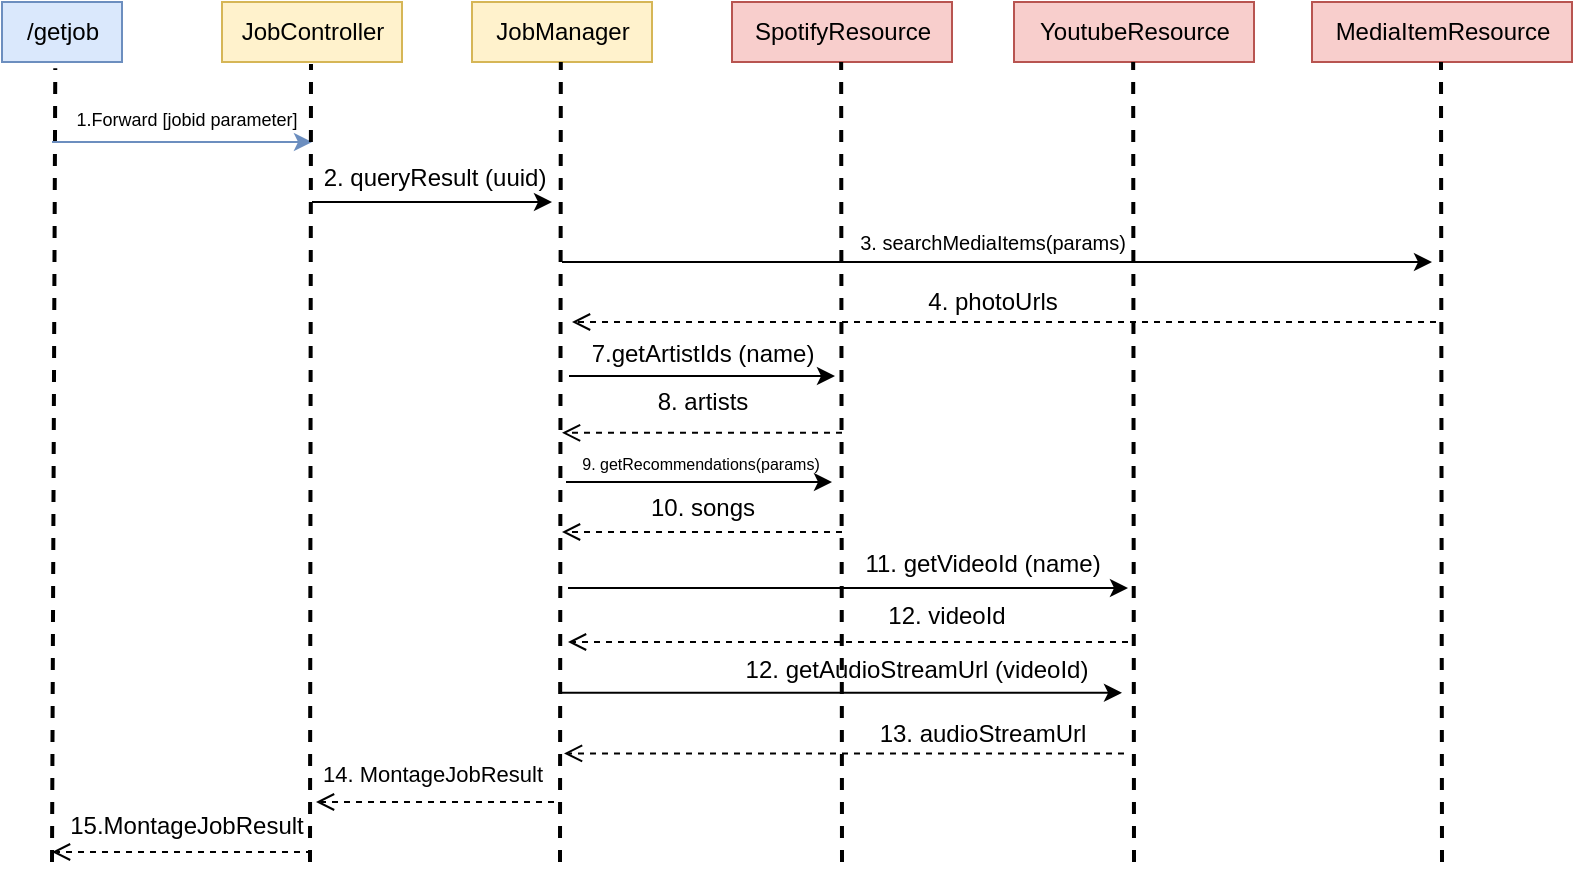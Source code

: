 <mxfile version="13.1.3" type="device"><diagram id="qH1ncW4qxQB80pAKOU6x" name="Page-1"><mxGraphModel dx="992" dy="703" grid="1" gridSize="10" guides="1" tooltips="1" connect="1" arrows="1" fold="1" page="1" pageScale="1" pageWidth="1169" pageHeight="827" math="0" shadow="0"><root><mxCell id="0"/><mxCell id="1" parent="0"/><mxCell id="cnIIfBW7Rt-ctht3rXqw-2" value="/getjob" style="text;html=1;align=center;verticalAlign=middle;resizable=0;points=[];autosize=1;fillColor=#dae8fc;strokeColor=#6c8ebf;spacing=4;" parent="1" vertex="1"><mxGeometry x="175" y="130" width="60" height="30" as="geometry"/></mxCell><mxCell id="cnIIfBW7Rt-ctht3rXqw-8" value="" style="endArrow=none;dashed=1;html=1;entryX=0.444;entryY=1.105;entryDx=0;entryDy=0;entryPerimeter=0;fillColor=#dae8fc;strokeColor=#000000;strokeWidth=2;" parent="1" target="cnIIfBW7Rt-ctht3rXqw-2" edge="1"><mxGeometry width="50" height="50" relative="1" as="geometry"><mxPoint x="200" y="560" as="sourcePoint"/><mxPoint x="480" y="350" as="targetPoint"/></mxGeometry></mxCell><mxCell id="cnIIfBW7Rt-ctht3rXqw-11" value="" style="endArrow=classic;html=1;fillColor=#dae8fc;strokeColor=#6c8ebf;" parent="1" edge="1"><mxGeometry width="50" height="50" relative="1" as="geometry"><mxPoint x="200" y="200" as="sourcePoint"/><mxPoint x="330" y="200" as="targetPoint"/></mxGeometry></mxCell><mxCell id="n_02QQz2wLilFaZ5FAp_-4" value="MediaItemResource" style="text;html=1;align=center;verticalAlign=middle;resizable=0;points=[];autosize=1;fillColor=#f8cecc;strokeColor=#b85450;spacing=3;" vertex="1" parent="1"><mxGeometry x="830" y="130" width="130" height="30" as="geometry"/></mxCell><mxCell id="n_02QQz2wLilFaZ5FAp_-6" value="JobManager" style="text;html=1;align=center;verticalAlign=middle;resizable=0;points=[];autosize=1;fillColor=#fff2cc;strokeColor=#d6b656;spacing=4;" vertex="1" parent="1"><mxGeometry x="410" y="130" width="90" height="30" as="geometry"/></mxCell><mxCell id="n_02QQz2wLilFaZ5FAp_-7" value="JobController" style="text;html=1;align=center;verticalAlign=middle;resizable=0;points=[];autosize=1;fillColor=#fff2cc;strokeColor=#d6b656;spacing=4;" vertex="1" parent="1"><mxGeometry x="285" y="130" width="90" height="30" as="geometry"/></mxCell><mxCell id="n_02QQz2wLilFaZ5FAp_-23" value="" style="endArrow=classic;html=1;fillColor=#dae8fc;strokeColor=#000000;" edge="1" parent="1"><mxGeometry width="50" height="50" relative="1" as="geometry"><mxPoint x="455" y="260" as="sourcePoint"/><mxPoint x="890" y="260" as="targetPoint"/></mxGeometry></mxCell><mxCell id="n_02QQz2wLilFaZ5FAp_-24" value="" style="endArrow=open;html=1;fillColor=#dae8fc;strokeColor=#000000;dashed=1;endFill=0;startSize=20;endSize=7;jumpSize=18;jumpStyle=none;rounded=0;strokeWidth=1;" edge="1" parent="1"><mxGeometry width="50" height="50" relative="1" as="geometry"><mxPoint x="892" y="290" as="sourcePoint"/><mxPoint x="460" y="290" as="targetPoint"/></mxGeometry></mxCell><mxCell id="n_02QQz2wLilFaZ5FAp_-25" value="" style="endArrow=none;dashed=1;html=1;entryX=0.444;entryY=1.105;entryDx=0;entryDy=0;entryPerimeter=0;fillColor=#dae8fc;strokeColor=#000000;strokeWidth=2;" edge="1" parent="1"><mxGeometry width="50" height="50" relative="1" as="geometry"><mxPoint x="329" y="560" as="sourcePoint"/><mxPoint x="329.5" y="161.0" as="targetPoint"/></mxGeometry></mxCell><mxCell id="n_02QQz2wLilFaZ5FAp_-28" value="" style="endArrow=none;dashed=1;html=1;entryX=0.444;entryY=1.105;entryDx=0;entryDy=0;entryPerimeter=0;fillColor=#dae8fc;strokeColor=#000000;strokeWidth=2;" edge="1" parent="1"><mxGeometry width="50" height="50" relative="1" as="geometry"><mxPoint x="454" y="560" as="sourcePoint"/><mxPoint x="454.41" y="160" as="targetPoint"/></mxGeometry></mxCell><mxCell id="n_02QQz2wLilFaZ5FAp_-32" value="" style="endArrow=none;dashed=1;html=1;entryX=0.444;entryY=1.105;entryDx=0;entryDy=0;entryPerimeter=0;fillColor=#dae8fc;strokeColor=#000000;strokeWidth=2;" edge="1" parent="1"><mxGeometry width="50" height="50" relative="1" as="geometry"><mxPoint x="895" y="560" as="sourcePoint"/><mxPoint x="894.5" y="160" as="targetPoint"/></mxGeometry></mxCell><mxCell id="n_02QQz2wLilFaZ5FAp_-35" value="SpotifyResource" style="text;html=1;align=center;verticalAlign=middle;resizable=0;points=[];autosize=1;fillColor=#f8cecc;strokeColor=#b85450;spacing=3;" vertex="1" parent="1"><mxGeometry x="540" y="130" width="110" height="30" as="geometry"/></mxCell><mxCell id="n_02QQz2wLilFaZ5FAp_-36" value="YoutubeResource" style="text;html=1;align=center;verticalAlign=middle;resizable=0;points=[];autosize=1;fillColor=#f8cecc;strokeColor=#b85450;spacing=3;" vertex="1" parent="1"><mxGeometry x="681" y="130" width="120" height="30" as="geometry"/></mxCell><mxCell id="n_02QQz2wLilFaZ5FAp_-37" value="" style="endArrow=none;dashed=1;html=1;entryX=0.444;entryY=1.105;entryDx=0;entryDy=0;entryPerimeter=0;fillColor=#dae8fc;strokeColor=#000000;strokeWidth=2;" edge="1" parent="1"><mxGeometry width="50" height="50" relative="1" as="geometry"><mxPoint x="595" y="560" as="sourcePoint"/><mxPoint x="594.58" y="160" as="targetPoint"/></mxGeometry></mxCell><mxCell id="n_02QQz2wLilFaZ5FAp_-38" value="" style="endArrow=none;dashed=1;html=1;entryX=0.444;entryY=1.105;entryDx=0;entryDy=0;entryPerimeter=0;fillColor=#dae8fc;strokeColor=#000000;strokeWidth=2;" edge="1" parent="1"><mxGeometry width="50" height="50" relative="1" as="geometry"><mxPoint x="741" y="560" as="sourcePoint"/><mxPoint x="740.58" y="160" as="targetPoint"/></mxGeometry></mxCell><mxCell id="n_02QQz2wLilFaZ5FAp_-39" value="" style="endArrow=classic;html=1;fillColor=#dae8fc;strokeColor=#000000;" edge="1" parent="1"><mxGeometry width="50" height="50" relative="1" as="geometry"><mxPoint x="330" y="230" as="sourcePoint"/><mxPoint x="450" y="230" as="targetPoint"/></mxGeometry></mxCell><mxCell id="n_02QQz2wLilFaZ5FAp_-40" value="" style="endArrow=classic;html=1;fillColor=#dae8fc;strokeColor=#000000;" edge="1" parent="1"><mxGeometry width="50" height="50" relative="1" as="geometry"><mxPoint x="457" y="370" as="sourcePoint"/><mxPoint x="590" y="370" as="targetPoint"/></mxGeometry></mxCell><mxCell id="n_02QQz2wLilFaZ5FAp_-41" value="" style="endArrow=open;html=1;fillColor=#dae8fc;strokeColor=#000000;dashed=1;endFill=0;startSize=20;endSize=7;jumpSize=18;jumpStyle=none;rounded=0;strokeWidth=1;" edge="1" parent="1"><mxGeometry width="50" height="50" relative="1" as="geometry"><mxPoint x="595" y="395" as="sourcePoint"/><mxPoint x="455" y="395" as="targetPoint"/></mxGeometry></mxCell><mxCell id="n_02QQz2wLilFaZ5FAp_-42" value="" style="endArrow=classic;html=1;fillColor=#dae8fc;strokeColor=#000000;" edge="1" parent="1"><mxGeometry width="50" height="50" relative="1" as="geometry"><mxPoint x="458" y="423" as="sourcePoint"/><mxPoint x="738" y="423" as="targetPoint"/></mxGeometry></mxCell><mxCell id="n_02QQz2wLilFaZ5FAp_-43" value="" style="endArrow=open;html=1;fillColor=#dae8fc;strokeColor=#000000;dashed=1;endFill=0;startSize=20;endSize=7;jumpSize=18;jumpStyle=none;rounded=0;strokeWidth=1;" edge="1" parent="1"><mxGeometry width="50" height="50" relative="1" as="geometry"><mxPoint x="738" y="450" as="sourcePoint"/><mxPoint x="458" y="450" as="targetPoint"/></mxGeometry></mxCell><mxCell id="n_02QQz2wLilFaZ5FAp_-44" value="" style="endArrow=open;html=1;fillColor=#dae8fc;strokeColor=#000000;dashed=1;endFill=0;startSize=20;endSize=7;jumpSize=18;jumpStyle=none;rounded=0;strokeWidth=1;" edge="1" parent="1"><mxGeometry width="50" height="50" relative="1" as="geometry"><mxPoint x="451" y="530" as="sourcePoint"/><mxPoint x="332" y="530.0" as="targetPoint"/></mxGeometry></mxCell><mxCell id="n_02QQz2wLilFaZ5FAp_-45" value="" style="endArrow=open;html=1;fillColor=#dae8fc;strokeColor=#000000;dashed=1;endFill=0;startSize=20;endSize=7;jumpSize=18;jumpStyle=none;rounded=0;strokeWidth=1;" edge="1" parent="1"><mxGeometry width="50" height="50" relative="1" as="geometry"><mxPoint x="330" y="555" as="sourcePoint"/><mxPoint x="200" y="555.0" as="targetPoint"/></mxGeometry></mxCell><mxCell id="n_02QQz2wLilFaZ5FAp_-46" value="&lt;font style=&quot;font-size: 10px&quot;&gt;3. searchMediaItems(params)&lt;/font&gt;" style="text;html=1;align=center;verticalAlign=middle;resizable=0;points=[];autosize=1;" vertex="1" parent="1"><mxGeometry x="595" y="240" width="150" height="20" as="geometry"/></mxCell><mxCell id="n_02QQz2wLilFaZ5FAp_-47" value="4. photoUrls" style="text;html=1;align=center;verticalAlign=middle;resizable=0;points=[];autosize=1;" vertex="1" parent="1"><mxGeometry x="630" y="270" width="80" height="20" as="geometry"/></mxCell><mxCell id="n_02QQz2wLilFaZ5FAp_-53" value="&lt;font style=&quot;font-size: 8px&quot;&gt;9. getRecommendations(params)&lt;/font&gt;" style="text;html=1;align=center;verticalAlign=middle;resizable=0;points=[];autosize=1;" vertex="1" parent="1"><mxGeometry x="459" y="350" width="130" height="20" as="geometry"/></mxCell><mxCell id="n_02QQz2wLilFaZ5FAp_-54" value="10. songs" style="text;html=1;align=center;verticalAlign=middle;resizable=0;points=[];autosize=1;" vertex="1" parent="1"><mxGeometry x="490" y="373" width="70" height="20" as="geometry"/></mxCell><mxCell id="n_02QQz2wLilFaZ5FAp_-55" value="11. getVideoId (name)" style="text;html=1;align=center;verticalAlign=middle;resizable=0;points=[];autosize=1;" vertex="1" parent="1"><mxGeometry x="600" y="401" width="130" height="20" as="geometry"/></mxCell><mxCell id="n_02QQz2wLilFaZ5FAp_-56" value="12. videoId" style="text;html=1;align=center;verticalAlign=middle;resizable=0;points=[];autosize=1;" vertex="1" parent="1"><mxGeometry x="612" y="427" width="70" height="20" as="geometry"/></mxCell><mxCell id="n_02QQz2wLilFaZ5FAp_-57" value="&lt;font style=&quot;font-size: 9px&quot;&gt;1.Forward [jobid parameter]&lt;/font&gt;" style="text;html=1;align=center;verticalAlign=middle;resizable=0;points=[];autosize=1;" vertex="1" parent="1"><mxGeometry x="202" y="178" width="130" height="20" as="geometry"/></mxCell><mxCell id="n_02QQz2wLilFaZ5FAp_-58" value="2. queryResult (uuid)" style="text;html=1;align=center;verticalAlign=middle;resizable=0;points=[];autosize=1;" vertex="1" parent="1"><mxGeometry x="326" y="208" width="130" height="20" as="geometry"/></mxCell><mxCell id="n_02QQz2wLilFaZ5FAp_-59" value="&lt;font style=&quot;font-size: 11px&quot;&gt;14. MontageJobResult&lt;/font&gt;" style="text;html=1;align=center;verticalAlign=middle;resizable=0;points=[];autosize=1;" vertex="1" parent="1"><mxGeometry x="325" y="506" width="130" height="20" as="geometry"/></mxCell><mxCell id="n_02QQz2wLilFaZ5FAp_-60" value="15.MontageJobResult" style="text;html=1;align=center;verticalAlign=middle;resizable=0;points=[];autosize=1;" vertex="1" parent="1"><mxGeometry x="202" y="532" width="130" height="20" as="geometry"/></mxCell><mxCell id="n_02QQz2wLilFaZ5FAp_-61" value="" style="endArrow=classic;html=1;fillColor=#dae8fc;strokeColor=#000000;" edge="1" parent="1"><mxGeometry width="50" height="50" relative="1" as="geometry"><mxPoint x="458.5" y="317" as="sourcePoint"/><mxPoint x="591.5" y="317" as="targetPoint"/></mxGeometry></mxCell><mxCell id="n_02QQz2wLilFaZ5FAp_-62" value="" style="endArrow=open;html=1;fillColor=#dae8fc;strokeColor=#000000;dashed=1;endFill=0;startSize=20;endSize=7;jumpSize=18;jumpStyle=none;rounded=0;strokeWidth=1;" edge="1" parent="1"><mxGeometry width="50" height="50" relative="1" as="geometry"><mxPoint x="595" y="345.43" as="sourcePoint"/><mxPoint x="455" y="345.43" as="targetPoint"/></mxGeometry></mxCell><mxCell id="n_02QQz2wLilFaZ5FAp_-63" value="7.getArtistIds (name)" style="text;html=1;align=center;verticalAlign=middle;resizable=0;points=[];autosize=1;" vertex="1" parent="1"><mxGeometry x="460" y="296" width="130" height="20" as="geometry"/></mxCell><mxCell id="n_02QQz2wLilFaZ5FAp_-64" value="8. artists" style="text;html=1;align=center;verticalAlign=middle;resizable=0;points=[];autosize=1;" vertex="1" parent="1"><mxGeometry x="495" y="320" width="60" height="20" as="geometry"/></mxCell><mxCell id="n_02QQz2wLilFaZ5FAp_-65" value="" style="endArrow=classic;html=1;fillColor=#dae8fc;strokeColor=#000000;" edge="1" parent="1"><mxGeometry width="50" height="50" relative="1" as="geometry"><mxPoint x="455" y="475.43" as="sourcePoint"/><mxPoint x="735" y="475.43" as="targetPoint"/></mxGeometry></mxCell><mxCell id="n_02QQz2wLilFaZ5FAp_-66" value="12. getAudioStreamUrl (videoId)" style="text;html=1;align=center;verticalAlign=middle;resizable=0;points=[];autosize=1;" vertex="1" parent="1"><mxGeometry x="537" y="454" width="190" height="20" as="geometry"/></mxCell><mxCell id="n_02QQz2wLilFaZ5FAp_-67" value="" style="endArrow=open;html=1;fillColor=#dae8fc;strokeColor=#000000;dashed=1;endFill=0;startSize=20;endSize=7;jumpSize=18;jumpStyle=none;rounded=0;strokeWidth=1;" edge="1" parent="1"><mxGeometry width="50" height="50" relative="1" as="geometry"><mxPoint x="736" y="505.71" as="sourcePoint"/><mxPoint x="456" y="505.71" as="targetPoint"/></mxGeometry></mxCell><mxCell id="n_02QQz2wLilFaZ5FAp_-68" value="13. audioStreamUrl" style="text;html=1;align=center;verticalAlign=middle;resizable=0;points=[];autosize=1;" vertex="1" parent="1"><mxGeometry x="605" y="486" width="120" height="20" as="geometry"/></mxCell></root></mxGraphModel></diagram></mxfile>
